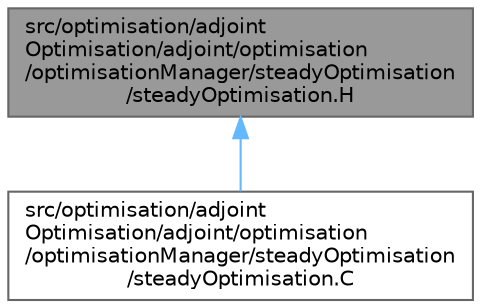 digraph "src/optimisation/adjointOptimisation/adjoint/optimisation/optimisationManager/steadyOptimisation/steadyOptimisation.H"
{
 // LATEX_PDF_SIZE
  bgcolor="transparent";
  edge [fontname=Helvetica,fontsize=10,labelfontname=Helvetica,labelfontsize=10];
  node [fontname=Helvetica,fontsize=10,shape=box,height=0.2,width=0.4];
  Node1 [id="Node000001",label="src/optimisation/adjoint\lOptimisation/adjoint/optimisation\l/optimisationManager/steadyOptimisation\l/steadyOptimisation.H",height=0.2,width=0.4,color="gray40", fillcolor="grey60", style="filled", fontcolor="black",tooltip=" "];
  Node1 -> Node2 [id="edge1_Node000001_Node000002",dir="back",color="steelblue1",style="solid",tooltip=" "];
  Node2 [id="Node000002",label="src/optimisation/adjoint\lOptimisation/adjoint/optimisation\l/optimisationManager/steadyOptimisation\l/steadyOptimisation.C",height=0.2,width=0.4,color="grey40", fillcolor="white", style="filled",URL="$steadyOptimisation_8C.html",tooltip=" "];
}
